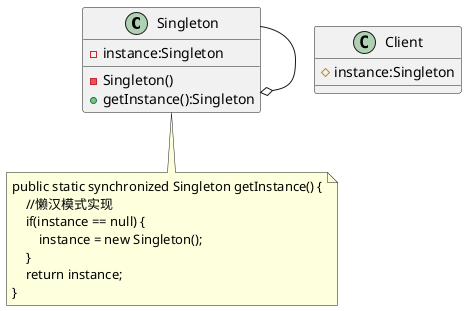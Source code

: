 @startuml

class Singleton{
    - instance:Singleton
    - Singleton()
    + getInstance():Singleton
}

Singleton --o Singleton

note as N1
public static synchronized Singleton getInstance() {
    //懒汉模式实现
    if(instance == null) {
        instance = new Singleton();
    }
    return instance;
}
end note
Singleton .. N1

class Client{
    # instance:Singleton
}
@enduml